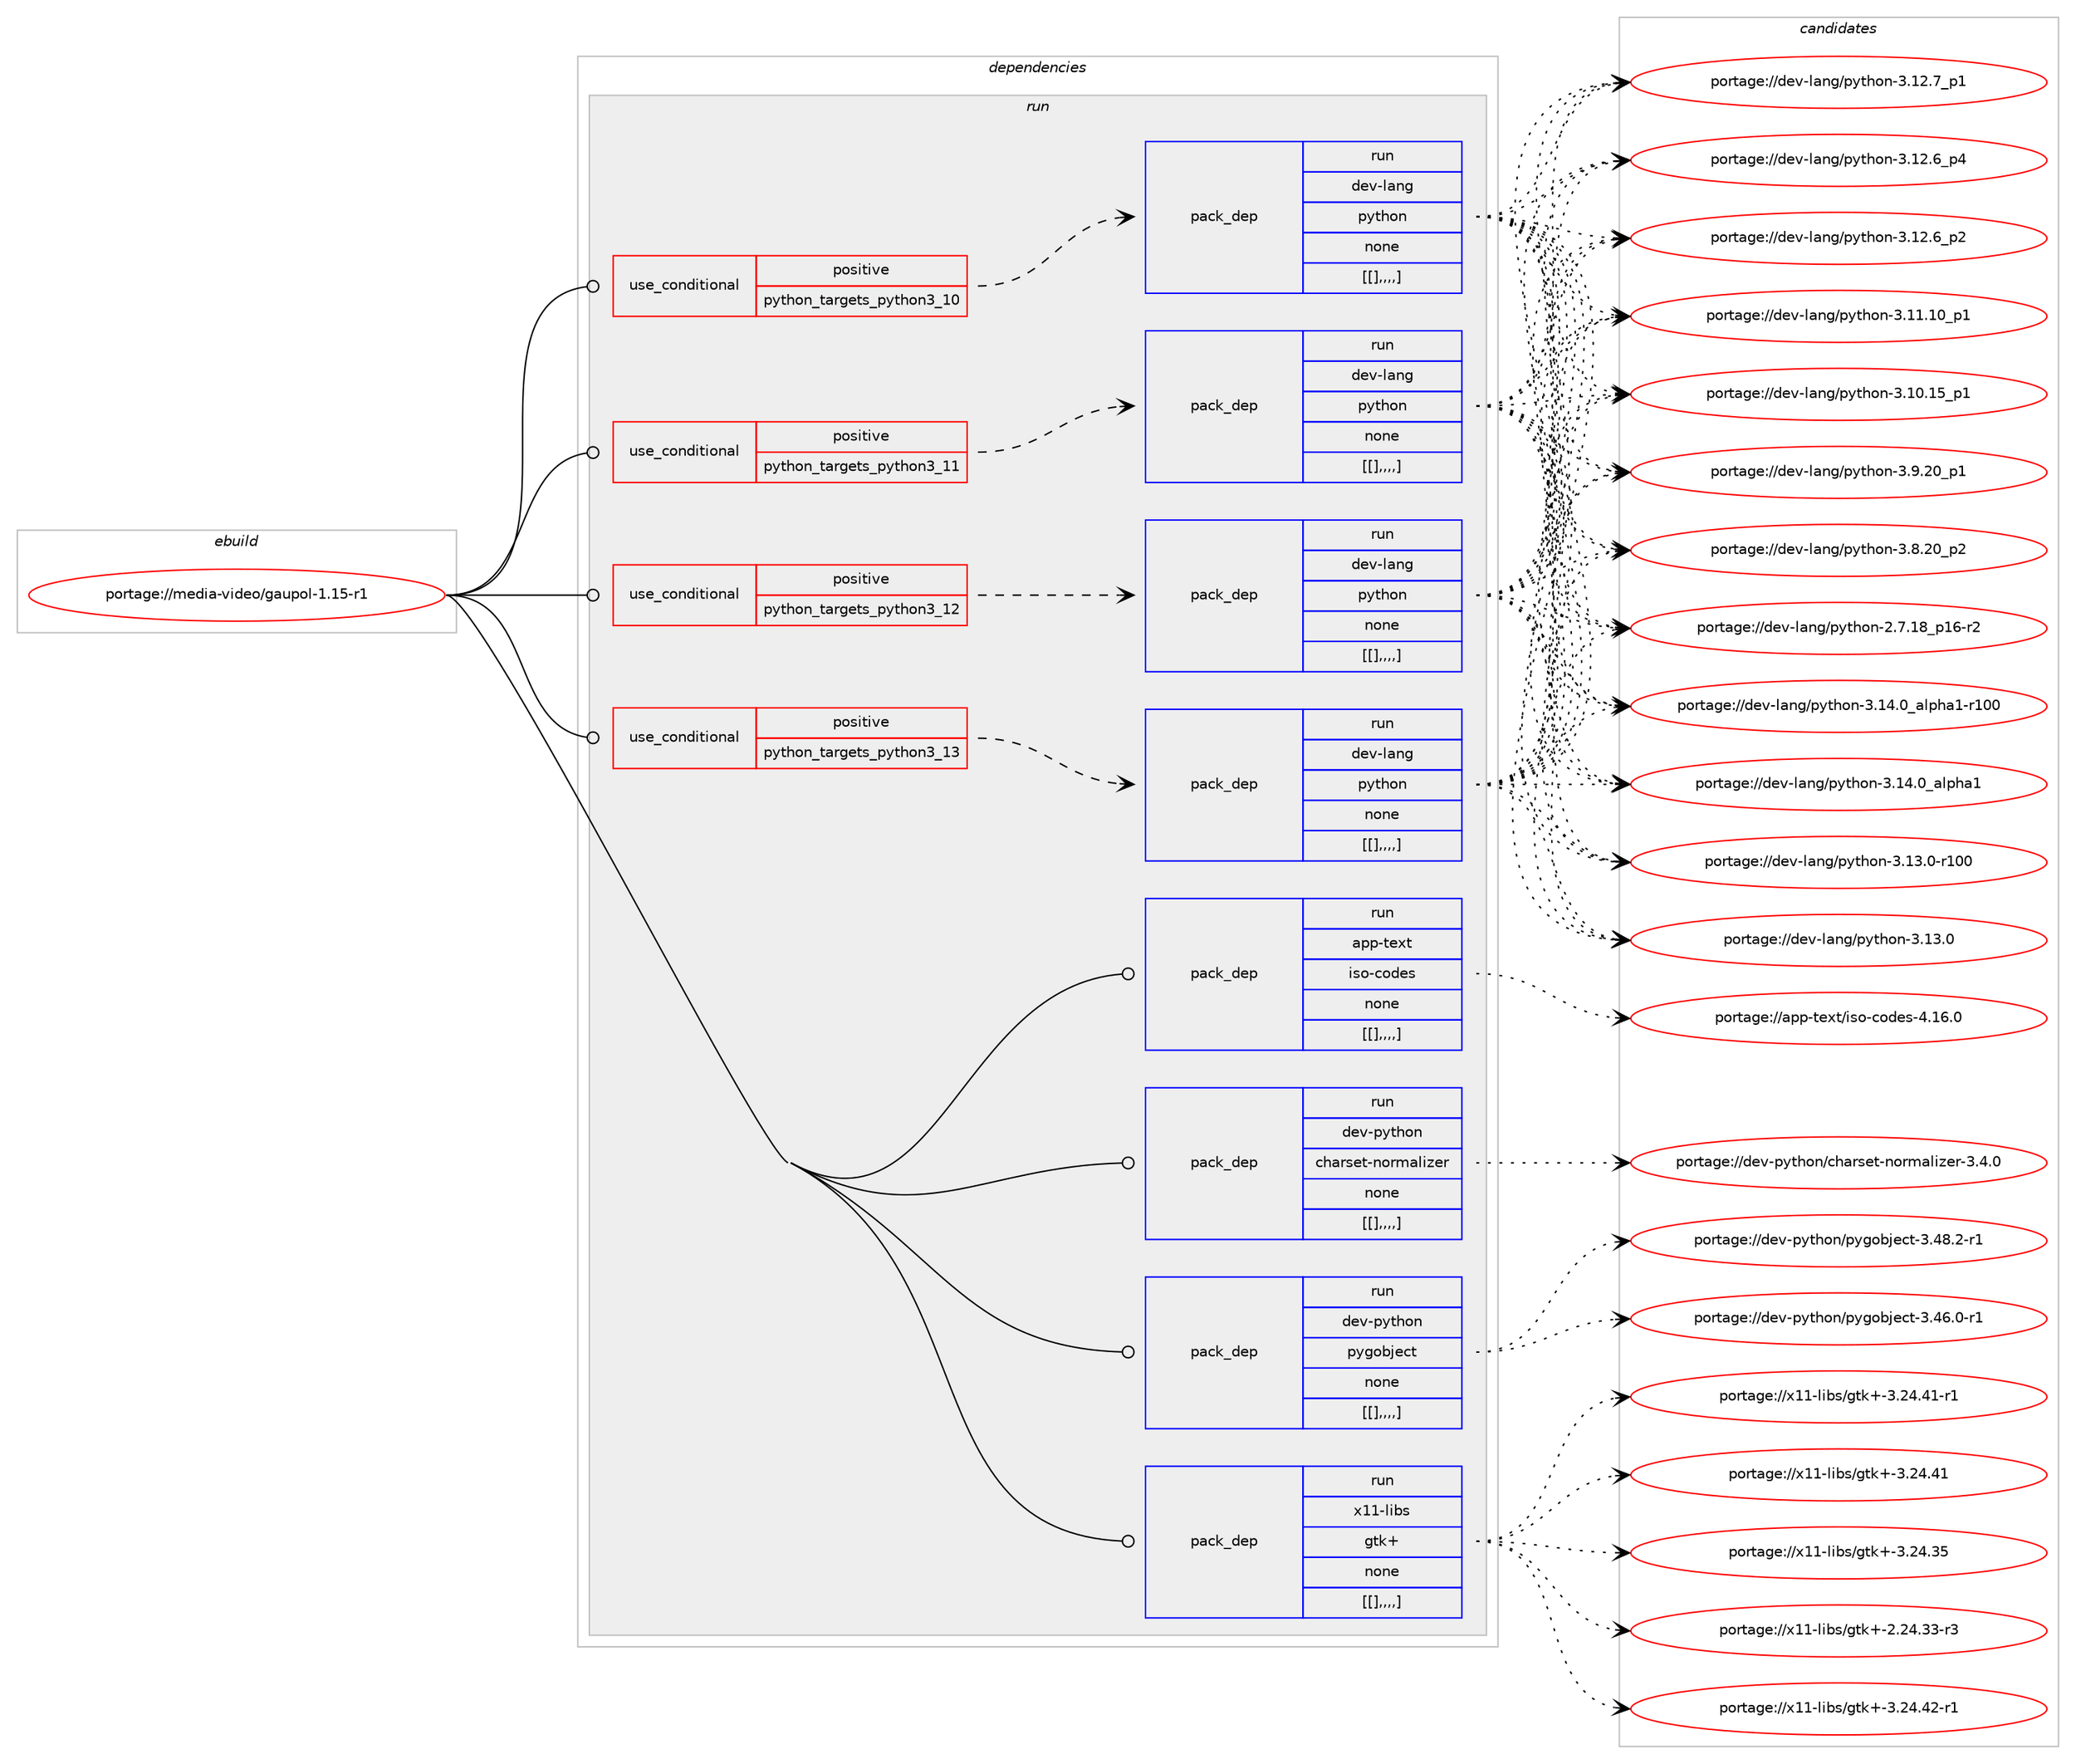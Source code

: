 digraph prolog {

# *************
# Graph options
# *************

newrank=true;
concentrate=true;
compound=true;
graph [rankdir=LR,fontname=Helvetica,fontsize=10,ranksep=1.5];#, ranksep=2.5, nodesep=0.2];
edge  [arrowhead=vee];
node  [fontname=Helvetica,fontsize=10];

# **********
# The ebuild
# **********

subgraph cluster_leftcol {
color=gray;
label=<<i>ebuild</i>>;
id [label="portage://media-video/gaupol-1.15-r1", color=red, width=4, href="../media-video/gaupol-1.15-r1.svg"];
}

# ****************
# The dependencies
# ****************

subgraph cluster_midcol {
color=gray;
label=<<i>dependencies</i>>;
subgraph cluster_compile {
fillcolor="#eeeeee";
style=filled;
label=<<i>compile</i>>;
}
subgraph cluster_compileandrun {
fillcolor="#eeeeee";
style=filled;
label=<<i>compile and run</i>>;
}
subgraph cluster_run {
fillcolor="#eeeeee";
style=filled;
label=<<i>run</i>>;
subgraph cond88898 {
dependency348434 [label=<<TABLE BORDER="0" CELLBORDER="1" CELLSPACING="0" CELLPADDING="4"><TR><TD ROWSPAN="3" CELLPADDING="10">use_conditional</TD></TR><TR><TD>positive</TD></TR><TR><TD>python_targets_python3_10</TD></TR></TABLE>>, shape=none, color=red];
subgraph pack256732 {
dependency348447 [label=<<TABLE BORDER="0" CELLBORDER="1" CELLSPACING="0" CELLPADDING="4" WIDTH="220"><TR><TD ROWSPAN="6" CELLPADDING="30">pack_dep</TD></TR><TR><TD WIDTH="110">run</TD></TR><TR><TD>dev-lang</TD></TR><TR><TD>python</TD></TR><TR><TD>none</TD></TR><TR><TD>[[],,,,]</TD></TR></TABLE>>, shape=none, color=blue];
}
dependency348434:e -> dependency348447:w [weight=20,style="dashed",arrowhead="vee"];
}
id:e -> dependency348434:w [weight=20,style="solid",arrowhead="odot"];
subgraph cond88934 {
dependency348514 [label=<<TABLE BORDER="0" CELLBORDER="1" CELLSPACING="0" CELLPADDING="4"><TR><TD ROWSPAN="3" CELLPADDING="10">use_conditional</TD></TR><TR><TD>positive</TD></TR><TR><TD>python_targets_python3_11</TD></TR></TABLE>>, shape=none, color=red];
subgraph pack256778 {
dependency348526 [label=<<TABLE BORDER="0" CELLBORDER="1" CELLSPACING="0" CELLPADDING="4" WIDTH="220"><TR><TD ROWSPAN="6" CELLPADDING="30">pack_dep</TD></TR><TR><TD WIDTH="110">run</TD></TR><TR><TD>dev-lang</TD></TR><TR><TD>python</TD></TR><TR><TD>none</TD></TR><TR><TD>[[],,,,]</TD></TR></TABLE>>, shape=none, color=blue];
}
dependency348514:e -> dependency348526:w [weight=20,style="dashed",arrowhead="vee"];
}
id:e -> dependency348514:w [weight=20,style="solid",arrowhead="odot"];
subgraph cond88945 {
dependency348567 [label=<<TABLE BORDER="0" CELLBORDER="1" CELLSPACING="0" CELLPADDING="4"><TR><TD ROWSPAN="3" CELLPADDING="10">use_conditional</TD></TR><TR><TD>positive</TD></TR><TR><TD>python_targets_python3_12</TD></TR></TABLE>>, shape=none, color=red];
subgraph pack256813 {
dependency348587 [label=<<TABLE BORDER="0" CELLBORDER="1" CELLSPACING="0" CELLPADDING="4" WIDTH="220"><TR><TD ROWSPAN="6" CELLPADDING="30">pack_dep</TD></TR><TR><TD WIDTH="110">run</TD></TR><TR><TD>dev-lang</TD></TR><TR><TD>python</TD></TR><TR><TD>none</TD></TR><TR><TD>[[],,,,]</TD></TR></TABLE>>, shape=none, color=blue];
}
dependency348567:e -> dependency348587:w [weight=20,style="dashed",arrowhead="vee"];
}
id:e -> dependency348567:w [weight=20,style="solid",arrowhead="odot"];
subgraph cond88977 {
dependency348649 [label=<<TABLE BORDER="0" CELLBORDER="1" CELLSPACING="0" CELLPADDING="4"><TR><TD ROWSPAN="3" CELLPADDING="10">use_conditional</TD></TR><TR><TD>positive</TD></TR><TR><TD>python_targets_python3_13</TD></TR></TABLE>>, shape=none, color=red];
subgraph pack256895 {
dependency348689 [label=<<TABLE BORDER="0" CELLBORDER="1" CELLSPACING="0" CELLPADDING="4" WIDTH="220"><TR><TD ROWSPAN="6" CELLPADDING="30">pack_dep</TD></TR><TR><TD WIDTH="110">run</TD></TR><TR><TD>dev-lang</TD></TR><TR><TD>python</TD></TR><TR><TD>none</TD></TR><TR><TD>[[],,,,]</TD></TR></TABLE>>, shape=none, color=blue];
}
dependency348649:e -> dependency348689:w [weight=20,style="dashed",arrowhead="vee"];
}
id:e -> dependency348649:w [weight=20,style="solid",arrowhead="odot"];
subgraph pack256910 {
dependency348737 [label=<<TABLE BORDER="0" CELLBORDER="1" CELLSPACING="0" CELLPADDING="4" WIDTH="220"><TR><TD ROWSPAN="6" CELLPADDING="30">pack_dep</TD></TR><TR><TD WIDTH="110">run</TD></TR><TR><TD>app-text</TD></TR><TR><TD>iso-codes</TD></TR><TR><TD>none</TD></TR><TR><TD>[[],,,,]</TD></TR></TABLE>>, shape=none, color=blue];
}
id:e -> dependency348737:w [weight=20,style="solid",arrowhead="odot"];
subgraph pack256926 {
dependency348762 [label=<<TABLE BORDER="0" CELLBORDER="1" CELLSPACING="0" CELLPADDING="4" WIDTH="220"><TR><TD ROWSPAN="6" CELLPADDING="30">pack_dep</TD></TR><TR><TD WIDTH="110">run</TD></TR><TR><TD>dev-python</TD></TR><TR><TD>charset-normalizer</TD></TR><TR><TD>none</TD></TR><TR><TD>[[],,,,]</TD></TR></TABLE>>, shape=none, color=blue];
}
id:e -> dependency348762:w [weight=20,style="solid",arrowhead="odot"];
subgraph pack256974 {
dependency348803 [label=<<TABLE BORDER="0" CELLBORDER="1" CELLSPACING="0" CELLPADDING="4" WIDTH="220"><TR><TD ROWSPAN="6" CELLPADDING="30">pack_dep</TD></TR><TR><TD WIDTH="110">run</TD></TR><TR><TD>dev-python</TD></TR><TR><TD>pygobject</TD></TR><TR><TD>none</TD></TR><TR><TD>[[],,,,]</TD></TR></TABLE>>, shape=none, color=blue];
}
id:e -> dependency348803:w [weight=20,style="solid",arrowhead="odot"];
subgraph pack257037 {
dependency348940 [label=<<TABLE BORDER="0" CELLBORDER="1" CELLSPACING="0" CELLPADDING="4" WIDTH="220"><TR><TD ROWSPAN="6" CELLPADDING="30">pack_dep</TD></TR><TR><TD WIDTH="110">run</TD></TR><TR><TD>x11-libs</TD></TR><TR><TD>gtk+</TD></TR><TR><TD>none</TD></TR><TR><TD>[[],,,,]</TD></TR></TABLE>>, shape=none, color=blue];
}
id:e -> dependency348940:w [weight=20,style="solid",arrowhead="odot"];
}
}

# **************
# The candidates
# **************

subgraph cluster_choices {
rank=same;
color=gray;
label=<<i>candidates</i>>;

subgraph choice256196 {
color=black;
nodesep=1;
choice100101118451089711010347112121116104111110455146495246489597108112104974945114494848 [label="portage://dev-lang/python-3.14.0_alpha1-r100", color=red, width=4,href="../dev-lang/python-3.14.0_alpha1-r100.svg"];
choice1001011184510897110103471121211161041111104551464952464895971081121049749 [label="portage://dev-lang/python-3.14.0_alpha1", color=red, width=4,href="../dev-lang/python-3.14.0_alpha1.svg"];
choice1001011184510897110103471121211161041111104551464951464845114494848 [label="portage://dev-lang/python-3.13.0-r100", color=red, width=4,href="../dev-lang/python-3.13.0-r100.svg"];
choice10010111845108971101034711212111610411111045514649514648 [label="portage://dev-lang/python-3.13.0", color=red, width=4,href="../dev-lang/python-3.13.0.svg"];
choice100101118451089711010347112121116104111110455146495046559511249 [label="portage://dev-lang/python-3.12.7_p1", color=red, width=4,href="../dev-lang/python-3.12.7_p1.svg"];
choice100101118451089711010347112121116104111110455146495046549511252 [label="portage://dev-lang/python-3.12.6_p4", color=red, width=4,href="../dev-lang/python-3.12.6_p4.svg"];
choice100101118451089711010347112121116104111110455146495046549511250 [label="portage://dev-lang/python-3.12.6_p2", color=red, width=4,href="../dev-lang/python-3.12.6_p2.svg"];
choice10010111845108971101034711212111610411111045514649494649489511249 [label="portage://dev-lang/python-3.11.10_p1", color=red, width=4,href="../dev-lang/python-3.11.10_p1.svg"];
choice10010111845108971101034711212111610411111045514649484649539511249 [label="portage://dev-lang/python-3.10.15_p1", color=red, width=4,href="../dev-lang/python-3.10.15_p1.svg"];
choice100101118451089711010347112121116104111110455146574650489511249 [label="portage://dev-lang/python-3.9.20_p1", color=red, width=4,href="../dev-lang/python-3.9.20_p1.svg"];
choice100101118451089711010347112121116104111110455146564650489511250 [label="portage://dev-lang/python-3.8.20_p2", color=red, width=4,href="../dev-lang/python-3.8.20_p2.svg"];
choice100101118451089711010347112121116104111110455046554649569511249544511450 [label="portage://dev-lang/python-2.7.18_p16-r2", color=red, width=4,href="../dev-lang/python-2.7.18_p16-r2.svg"];
dependency348447:e -> choice100101118451089711010347112121116104111110455146495246489597108112104974945114494848:w [style=dotted,weight="100"];
dependency348447:e -> choice1001011184510897110103471121211161041111104551464952464895971081121049749:w [style=dotted,weight="100"];
dependency348447:e -> choice1001011184510897110103471121211161041111104551464951464845114494848:w [style=dotted,weight="100"];
dependency348447:e -> choice10010111845108971101034711212111610411111045514649514648:w [style=dotted,weight="100"];
dependency348447:e -> choice100101118451089711010347112121116104111110455146495046559511249:w [style=dotted,weight="100"];
dependency348447:e -> choice100101118451089711010347112121116104111110455146495046549511252:w [style=dotted,weight="100"];
dependency348447:e -> choice100101118451089711010347112121116104111110455146495046549511250:w [style=dotted,weight="100"];
dependency348447:e -> choice10010111845108971101034711212111610411111045514649494649489511249:w [style=dotted,weight="100"];
dependency348447:e -> choice10010111845108971101034711212111610411111045514649484649539511249:w [style=dotted,weight="100"];
dependency348447:e -> choice100101118451089711010347112121116104111110455146574650489511249:w [style=dotted,weight="100"];
dependency348447:e -> choice100101118451089711010347112121116104111110455146564650489511250:w [style=dotted,weight="100"];
dependency348447:e -> choice100101118451089711010347112121116104111110455046554649569511249544511450:w [style=dotted,weight="100"];
}
subgraph choice256218 {
color=black;
nodesep=1;
choice100101118451089711010347112121116104111110455146495246489597108112104974945114494848 [label="portage://dev-lang/python-3.14.0_alpha1-r100", color=red, width=4,href="../dev-lang/python-3.14.0_alpha1-r100.svg"];
choice1001011184510897110103471121211161041111104551464952464895971081121049749 [label="portage://dev-lang/python-3.14.0_alpha1", color=red, width=4,href="../dev-lang/python-3.14.0_alpha1.svg"];
choice1001011184510897110103471121211161041111104551464951464845114494848 [label="portage://dev-lang/python-3.13.0-r100", color=red, width=4,href="../dev-lang/python-3.13.0-r100.svg"];
choice10010111845108971101034711212111610411111045514649514648 [label="portage://dev-lang/python-3.13.0", color=red, width=4,href="../dev-lang/python-3.13.0.svg"];
choice100101118451089711010347112121116104111110455146495046559511249 [label="portage://dev-lang/python-3.12.7_p1", color=red, width=4,href="../dev-lang/python-3.12.7_p1.svg"];
choice100101118451089711010347112121116104111110455146495046549511252 [label="portage://dev-lang/python-3.12.6_p4", color=red, width=4,href="../dev-lang/python-3.12.6_p4.svg"];
choice100101118451089711010347112121116104111110455146495046549511250 [label="portage://dev-lang/python-3.12.6_p2", color=red, width=4,href="../dev-lang/python-3.12.6_p2.svg"];
choice10010111845108971101034711212111610411111045514649494649489511249 [label="portage://dev-lang/python-3.11.10_p1", color=red, width=4,href="../dev-lang/python-3.11.10_p1.svg"];
choice10010111845108971101034711212111610411111045514649484649539511249 [label="portage://dev-lang/python-3.10.15_p1", color=red, width=4,href="../dev-lang/python-3.10.15_p1.svg"];
choice100101118451089711010347112121116104111110455146574650489511249 [label="portage://dev-lang/python-3.9.20_p1", color=red, width=4,href="../dev-lang/python-3.9.20_p1.svg"];
choice100101118451089711010347112121116104111110455146564650489511250 [label="portage://dev-lang/python-3.8.20_p2", color=red, width=4,href="../dev-lang/python-3.8.20_p2.svg"];
choice100101118451089711010347112121116104111110455046554649569511249544511450 [label="portage://dev-lang/python-2.7.18_p16-r2", color=red, width=4,href="../dev-lang/python-2.7.18_p16-r2.svg"];
dependency348526:e -> choice100101118451089711010347112121116104111110455146495246489597108112104974945114494848:w [style=dotted,weight="100"];
dependency348526:e -> choice1001011184510897110103471121211161041111104551464952464895971081121049749:w [style=dotted,weight="100"];
dependency348526:e -> choice1001011184510897110103471121211161041111104551464951464845114494848:w [style=dotted,weight="100"];
dependency348526:e -> choice10010111845108971101034711212111610411111045514649514648:w [style=dotted,weight="100"];
dependency348526:e -> choice100101118451089711010347112121116104111110455146495046559511249:w [style=dotted,weight="100"];
dependency348526:e -> choice100101118451089711010347112121116104111110455146495046549511252:w [style=dotted,weight="100"];
dependency348526:e -> choice100101118451089711010347112121116104111110455146495046549511250:w [style=dotted,weight="100"];
dependency348526:e -> choice10010111845108971101034711212111610411111045514649494649489511249:w [style=dotted,weight="100"];
dependency348526:e -> choice10010111845108971101034711212111610411111045514649484649539511249:w [style=dotted,weight="100"];
dependency348526:e -> choice100101118451089711010347112121116104111110455146574650489511249:w [style=dotted,weight="100"];
dependency348526:e -> choice100101118451089711010347112121116104111110455146564650489511250:w [style=dotted,weight="100"];
dependency348526:e -> choice100101118451089711010347112121116104111110455046554649569511249544511450:w [style=dotted,weight="100"];
}
subgraph choice256234 {
color=black;
nodesep=1;
choice100101118451089711010347112121116104111110455146495246489597108112104974945114494848 [label="portage://dev-lang/python-3.14.0_alpha1-r100", color=red, width=4,href="../dev-lang/python-3.14.0_alpha1-r100.svg"];
choice1001011184510897110103471121211161041111104551464952464895971081121049749 [label="portage://dev-lang/python-3.14.0_alpha1", color=red, width=4,href="../dev-lang/python-3.14.0_alpha1.svg"];
choice1001011184510897110103471121211161041111104551464951464845114494848 [label="portage://dev-lang/python-3.13.0-r100", color=red, width=4,href="../dev-lang/python-3.13.0-r100.svg"];
choice10010111845108971101034711212111610411111045514649514648 [label="portage://dev-lang/python-3.13.0", color=red, width=4,href="../dev-lang/python-3.13.0.svg"];
choice100101118451089711010347112121116104111110455146495046559511249 [label="portage://dev-lang/python-3.12.7_p1", color=red, width=4,href="../dev-lang/python-3.12.7_p1.svg"];
choice100101118451089711010347112121116104111110455146495046549511252 [label="portage://dev-lang/python-3.12.6_p4", color=red, width=4,href="../dev-lang/python-3.12.6_p4.svg"];
choice100101118451089711010347112121116104111110455146495046549511250 [label="portage://dev-lang/python-3.12.6_p2", color=red, width=4,href="../dev-lang/python-3.12.6_p2.svg"];
choice10010111845108971101034711212111610411111045514649494649489511249 [label="portage://dev-lang/python-3.11.10_p1", color=red, width=4,href="../dev-lang/python-3.11.10_p1.svg"];
choice10010111845108971101034711212111610411111045514649484649539511249 [label="portage://dev-lang/python-3.10.15_p1", color=red, width=4,href="../dev-lang/python-3.10.15_p1.svg"];
choice100101118451089711010347112121116104111110455146574650489511249 [label="portage://dev-lang/python-3.9.20_p1", color=red, width=4,href="../dev-lang/python-3.9.20_p1.svg"];
choice100101118451089711010347112121116104111110455146564650489511250 [label="portage://dev-lang/python-3.8.20_p2", color=red, width=4,href="../dev-lang/python-3.8.20_p2.svg"];
choice100101118451089711010347112121116104111110455046554649569511249544511450 [label="portage://dev-lang/python-2.7.18_p16-r2", color=red, width=4,href="../dev-lang/python-2.7.18_p16-r2.svg"];
dependency348587:e -> choice100101118451089711010347112121116104111110455146495246489597108112104974945114494848:w [style=dotted,weight="100"];
dependency348587:e -> choice1001011184510897110103471121211161041111104551464952464895971081121049749:w [style=dotted,weight="100"];
dependency348587:e -> choice1001011184510897110103471121211161041111104551464951464845114494848:w [style=dotted,weight="100"];
dependency348587:e -> choice10010111845108971101034711212111610411111045514649514648:w [style=dotted,weight="100"];
dependency348587:e -> choice100101118451089711010347112121116104111110455146495046559511249:w [style=dotted,weight="100"];
dependency348587:e -> choice100101118451089711010347112121116104111110455146495046549511252:w [style=dotted,weight="100"];
dependency348587:e -> choice100101118451089711010347112121116104111110455146495046549511250:w [style=dotted,weight="100"];
dependency348587:e -> choice10010111845108971101034711212111610411111045514649494649489511249:w [style=dotted,weight="100"];
dependency348587:e -> choice10010111845108971101034711212111610411111045514649484649539511249:w [style=dotted,weight="100"];
dependency348587:e -> choice100101118451089711010347112121116104111110455146574650489511249:w [style=dotted,weight="100"];
dependency348587:e -> choice100101118451089711010347112121116104111110455146564650489511250:w [style=dotted,weight="100"];
dependency348587:e -> choice100101118451089711010347112121116104111110455046554649569511249544511450:w [style=dotted,weight="100"];
}
subgraph choice256237 {
color=black;
nodesep=1;
choice100101118451089711010347112121116104111110455146495246489597108112104974945114494848 [label="portage://dev-lang/python-3.14.0_alpha1-r100", color=red, width=4,href="../dev-lang/python-3.14.0_alpha1-r100.svg"];
choice1001011184510897110103471121211161041111104551464952464895971081121049749 [label="portage://dev-lang/python-3.14.0_alpha1", color=red, width=4,href="../dev-lang/python-3.14.0_alpha1.svg"];
choice1001011184510897110103471121211161041111104551464951464845114494848 [label="portage://dev-lang/python-3.13.0-r100", color=red, width=4,href="../dev-lang/python-3.13.0-r100.svg"];
choice10010111845108971101034711212111610411111045514649514648 [label="portage://dev-lang/python-3.13.0", color=red, width=4,href="../dev-lang/python-3.13.0.svg"];
choice100101118451089711010347112121116104111110455146495046559511249 [label="portage://dev-lang/python-3.12.7_p1", color=red, width=4,href="../dev-lang/python-3.12.7_p1.svg"];
choice100101118451089711010347112121116104111110455146495046549511252 [label="portage://dev-lang/python-3.12.6_p4", color=red, width=4,href="../dev-lang/python-3.12.6_p4.svg"];
choice100101118451089711010347112121116104111110455146495046549511250 [label="portage://dev-lang/python-3.12.6_p2", color=red, width=4,href="../dev-lang/python-3.12.6_p2.svg"];
choice10010111845108971101034711212111610411111045514649494649489511249 [label="portage://dev-lang/python-3.11.10_p1", color=red, width=4,href="../dev-lang/python-3.11.10_p1.svg"];
choice10010111845108971101034711212111610411111045514649484649539511249 [label="portage://dev-lang/python-3.10.15_p1", color=red, width=4,href="../dev-lang/python-3.10.15_p1.svg"];
choice100101118451089711010347112121116104111110455146574650489511249 [label="portage://dev-lang/python-3.9.20_p1", color=red, width=4,href="../dev-lang/python-3.9.20_p1.svg"];
choice100101118451089711010347112121116104111110455146564650489511250 [label="portage://dev-lang/python-3.8.20_p2", color=red, width=4,href="../dev-lang/python-3.8.20_p2.svg"];
choice100101118451089711010347112121116104111110455046554649569511249544511450 [label="portage://dev-lang/python-2.7.18_p16-r2", color=red, width=4,href="../dev-lang/python-2.7.18_p16-r2.svg"];
dependency348689:e -> choice100101118451089711010347112121116104111110455146495246489597108112104974945114494848:w [style=dotted,weight="100"];
dependency348689:e -> choice1001011184510897110103471121211161041111104551464952464895971081121049749:w [style=dotted,weight="100"];
dependency348689:e -> choice1001011184510897110103471121211161041111104551464951464845114494848:w [style=dotted,weight="100"];
dependency348689:e -> choice10010111845108971101034711212111610411111045514649514648:w [style=dotted,weight="100"];
dependency348689:e -> choice100101118451089711010347112121116104111110455146495046559511249:w [style=dotted,weight="100"];
dependency348689:e -> choice100101118451089711010347112121116104111110455146495046549511252:w [style=dotted,weight="100"];
dependency348689:e -> choice100101118451089711010347112121116104111110455146495046549511250:w [style=dotted,weight="100"];
dependency348689:e -> choice10010111845108971101034711212111610411111045514649494649489511249:w [style=dotted,weight="100"];
dependency348689:e -> choice10010111845108971101034711212111610411111045514649484649539511249:w [style=dotted,weight="100"];
dependency348689:e -> choice100101118451089711010347112121116104111110455146574650489511249:w [style=dotted,weight="100"];
dependency348689:e -> choice100101118451089711010347112121116104111110455146564650489511250:w [style=dotted,weight="100"];
dependency348689:e -> choice100101118451089711010347112121116104111110455046554649569511249544511450:w [style=dotted,weight="100"];
}
subgraph choice256252 {
color=black;
nodesep=1;
choice971121124511610112011647105115111459911110010111545524649544648 [label="portage://app-text/iso-codes-4.16.0", color=red, width=4,href="../app-text/iso-codes-4.16.0.svg"];
dependency348737:e -> choice971121124511610112011647105115111459911110010111545524649544648:w [style=dotted,weight="100"];
}
subgraph choice256254 {
color=black;
nodesep=1;
choice100101118451121211161041111104799104971141151011164511011111410997108105122101114455146524648 [label="portage://dev-python/charset-normalizer-3.4.0", color=red, width=4,href="../dev-python/charset-normalizer-3.4.0.svg"];
dependency348762:e -> choice100101118451121211161041111104799104971141151011164511011111410997108105122101114455146524648:w [style=dotted,weight="100"];
}
subgraph choice256258 {
color=black;
nodesep=1;
choice10010111845112121116104111110471121211031119810610199116455146525646504511449 [label="portage://dev-python/pygobject-3.48.2-r1", color=red, width=4,href="../dev-python/pygobject-3.48.2-r1.svg"];
choice10010111845112121116104111110471121211031119810610199116455146525446484511449 [label="portage://dev-python/pygobject-3.46.0-r1", color=red, width=4,href="../dev-python/pygobject-3.46.0-r1.svg"];
dependency348803:e -> choice10010111845112121116104111110471121211031119810610199116455146525646504511449:w [style=dotted,weight="100"];
dependency348803:e -> choice10010111845112121116104111110471121211031119810610199116455146525446484511449:w [style=dotted,weight="100"];
}
subgraph choice256269 {
color=black;
nodesep=1;
choice12049494510810598115471031161074345514650524652504511449 [label="portage://x11-libs/gtk+-3.24.42-r1", color=red, width=4,href="../x11-libs/gtk+-3.24.42-r1.svg"];
choice12049494510810598115471031161074345514650524652494511449 [label="portage://x11-libs/gtk+-3.24.41-r1", color=red, width=4,href="../x11-libs/gtk+-3.24.41-r1.svg"];
choice1204949451081059811547103116107434551465052465249 [label="portage://x11-libs/gtk+-3.24.41", color=red, width=4,href="../x11-libs/gtk+-3.24.41.svg"];
choice1204949451081059811547103116107434551465052465153 [label="portage://x11-libs/gtk+-3.24.35", color=red, width=4,href="../x11-libs/gtk+-3.24.35.svg"];
choice12049494510810598115471031161074345504650524651514511451 [label="portage://x11-libs/gtk+-2.24.33-r3", color=red, width=4,href="../x11-libs/gtk+-2.24.33-r3.svg"];
dependency348940:e -> choice12049494510810598115471031161074345514650524652504511449:w [style=dotted,weight="100"];
dependency348940:e -> choice12049494510810598115471031161074345514650524652494511449:w [style=dotted,weight="100"];
dependency348940:e -> choice1204949451081059811547103116107434551465052465249:w [style=dotted,weight="100"];
dependency348940:e -> choice1204949451081059811547103116107434551465052465153:w [style=dotted,weight="100"];
dependency348940:e -> choice12049494510810598115471031161074345504650524651514511451:w [style=dotted,weight="100"];
}
}

}
